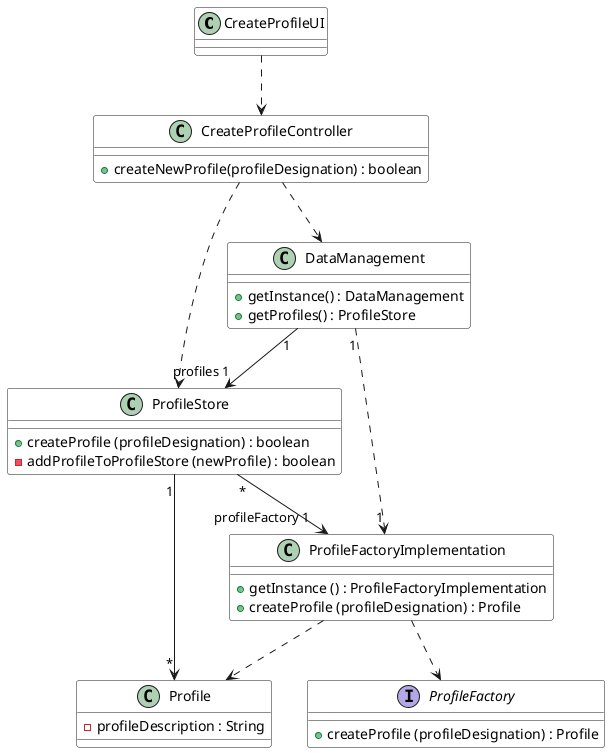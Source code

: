 @startuml
class CreateProfileUI #FFFFFF
class DataManagement #FFFFFF {
	+getInstance() : DataManagement
	+getProfiles() : ProfileStore
}

class CreateProfileController #FFFFFF {
	+createNewProfile(profileDesignation) : boolean
}

class Profile #FFFFFF {
	-profileDescription : String
}

class ProfileStore #FFFFFF {
 +createProfile (profileDesignation) : boolean
 -addProfileToProfileStore (newProfile) : boolean
}

class ProfileFactoryImplementation #FFFFFF {
 +getInstance () : ProfileFactoryImplementation
 +createProfile (profileDesignation) : Profile
}

interface ProfileFactory #FFFFFF {
 +createProfile (profileDesignation) : Profile
}


CreateProfileController ..> ProfileStore
ProfileStore "1" --> "*" Profile
DataManagement "1" --> "profiles 1" ProfileStore
DataManagement "1" ..> "1" ProfileFactoryImplementation
ProfileFactoryImplementation " " ..> " " ProfileFactory
ProfileFactoryImplementation " " ..> " " Profile
ProfileStore "*" --> "profileFactory 1" ProfileFactoryImplementation
CreateProfileController ..> DataManagement
CreateProfileUI ..> CreateProfileController
@enduml